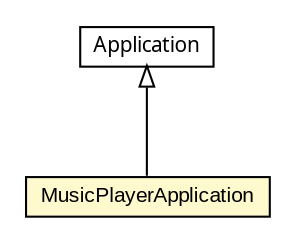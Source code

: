 #!/usr/local/bin/dot
#
# Class diagram 
# Generated by UMLGraph version 5.1 (http://www.umlgraph.org/)
#

digraph G {
	edge [fontname="arial",fontsize=10,labelfontname="arial",labelfontsize=10];
	node [fontname="arial",fontsize=10,shape=plaintext];
	nodesep=0.25;
	ranksep=0.5;
	// org.olympe.musicplayer.MusicPlayerApplication
	c1295 [label=<<table title="org.olympe.musicplayer.MusicPlayerApplication" border="0" cellborder="1" cellspacing="0" cellpadding="2" port="p" bgcolor="lemonChiffon" href="./MusicPlayerApplication.html">
		<tr><td><table border="0" cellspacing="0" cellpadding="1">
<tr><td align="center" balign="center"> MusicPlayerApplication </td></tr>
		</table></td></tr>
		</table>>, fontname="arial", fontcolor="black", fontsize=10.0];
	//org.olympe.musicplayer.MusicPlayerApplication extends javafx.application.Application
	c1303:p -> c1295:p [dir=back,arrowtail=empty];
	// javafx.application.Application
	c1303 [label=<<table title="javafx.application.Application" border="0" cellborder="1" cellspacing="0" cellpadding="2" port="p" href="http://java.sun.com/j2se/1.4.2/docs/api/javafx/application/Application.html">
		<tr><td><table border="0" cellspacing="0" cellpadding="1">
<tr><td align="center" balign="center"><font face="ariali"> Application </font></td></tr>
		</table></td></tr>
		</table>>, fontname="arial", fontcolor="black", fontsize=10.0];
}

